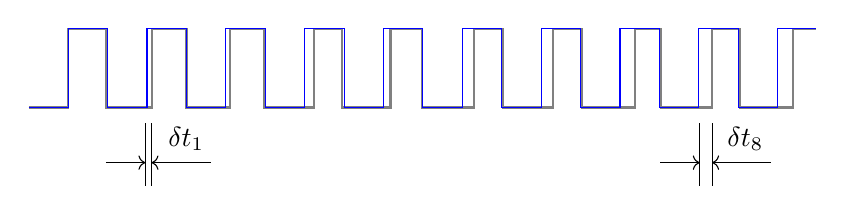 \begin{tikzpicture}[scale=1]
\draw[gray, thick] (0,0) --(0.01,0) --(0.02,0) --(0.03,0) --(0.04,0) --(0.05,0) --(0.06,0) --(0.07,0) --(0.08,0) --(0.09,0) --(0.1,0) --(0.11,0) --(0.12,0) --(0.13,0) --(0.14,0) --(0.15,0) --(0.16,0) --(0.17,0) --(0.18,0) --(0.19,0) --(0.2,0) --(0.21,0) --(0.22,0) --(0.23,0) --(0.24,0) --(0.25,0) --(0.26,0) --(0.27,0) --(0.28,0) --(0.29,0) --(0.3,0) --(0.31,0) --(0.32,0) --(0.33,0) --(0.34,0) --(0.35,0) --(0.36,0) --(0.37,0) --(0.38,0) --(0.39,0) --(0.4,0) --(0.41,0) --(0.42,0) --(0.43,0) --(0.44,0) --(0.451,0) --(0.461,0) --(0.47,0) --(0.48,0) --(0.49,0) --(0.5,0) --(0.5,1) --(0.5,1) --(0.51,1) --(0.52,1) --(0.53,1) --(0.54,1) --(0.551,1) --(0.561,1) --(0.571,1) --(0.581,1) --(0.591,1) --(0.601,1) --(0.611,1) --(0.621,1) --(0.631,1) --(0.641,1) --(0.651,1) --(0.661,1) --(0.671,1) --(0.681,1) --(0.691,1) --(0.701,1) --(0.711,1) --(0.721,1) --(0.731,1) --(0.741,1) --(0.751,1) --(0.761,1) --(0.771,1) --(0.781,1) --(0.791,1) --(0.801,1) --(0.811,1) --(0.821,1) --(0.831,1) --(0.841,1) --(0.851,1) --(0.861,1) --(0.871,1) --(0.881,1) --(0.891,1) --(0.901,1) --(0.911,1) --(0.921,1) --(0.931,1) --(0.941,1) --(0.951,1) --(0.961,1) --(0.971,1) --(0.981,1) --(0.981,0) --(0.981,0) --(0.991,0) --(1.001,0) --(1.011,0) --(1.021,0) --(1.031,0) --(1.041,0) --(1.051,0) --(1.061,0) --(1.071,0) --(1.081,0) --(1.091,0) --(1.101,0) --(1.111,0) --(1.121,0) --(1.131,0) --(1.141,0) --(1.151,0) --(1.161,0) --(1.171,0) --(1.181,0) --(1.191,0) --(1.201,0) --(1.211,0) --(1.221,0) --(1.231,0) --(1.241,0) --(1.251,0) --(1.261,0) --(1.271,0) --(1.281,0) --(1.291,0) --(1.301,0) --(1.311,0) --(1.321,0) --(1.331,0) --(1.341,0) --(1.351,0) --(1.361,0) --(1.371,0) --(1.381,0) --(1.391,0) --(1.401,0) --(1.411,0) --(1.421,0) --(1.431,0) --(1.441,0) --(1.451,0) --(1.461,0) --(1.471,0) --(1.481,0) --(1.491,0) --(1.502,0) --(1.512,0) --(1.522,0) --(1.532,0) --(1.542,0) --(1.552,0) --(1.562,0) --(1.562,1) --(1.562,1) --(1.572,1) --(1.582,1) --(1.592,1) --(1.602,1) --(1.612,1) --(1.622,1) --(1.632,1) --(1.642,1) --(1.652,1) --(1.662,1) --(1.672,1) --(1.682,1) --(1.692,1) --(1.702,1) --(1.712,1) --(1.722,1) --(1.732,1) --(1.742,1) --(1.752,1) --(1.762,1) --(1.772,1) --(1.782,1) --(1.792,1) --(1.802,1) --(1.812,1) --(1.822,1) --(1.832,1) --(1.842,1) --(1.852,1) --(1.862,1) --(1.872,1) --(1.882,1) --(1.892,1) --(1.902,1) --(1.912,1) --(1.922,1) --(1.932,1) --(1.942,1) --(1.952,1) --(1.962,1) --(1.972,1) --(1.982,1) --(1.992,1) --(2.002,1) --(2.002,0) --(2.002,0) --(2.012,0) --(2.022,0) --(2.032,0) --(2.042,0) --(2.052,0) --(2.062,0) --(2.072,0) --(2.082,0) --(2.092,0) --(2.102,0) --(2.112,0) --(2.122,0) --(2.132,0) --(2.142,0) --(2.152,0) --(2.162,0) --(2.172,0) --(2.182,0) --(2.192,0) --(2.202,0) --(2.212,0) --(2.222,0) --(2.232,0) --(2.242,0) --(2.252,0) --(2.262,0) --(2.272,0) --(2.282,0) --(2.292,0) --(2.302,0) --(2.312,0) --(2.322,0) --(2.332,0) --(2.342,0) --(2.352,0) --(2.362,0) --(2.372,0) --(2.382,0) --(2.392,0) --(2.402,0) --(2.412,0) --(2.422,0) --(2.432,0) --(2.442,0) --(2.452,0) --(2.462,0) --(2.472,0) --(2.482,0) --(2.492,0) --(2.503,0) --(2.513,0) --(2.523,0) --(2.533,0) --(2.543,0) --(2.553,0) --(2.553,1) --(2.553,1) --(2.563,1) --(2.573,1) --(2.583,1) --(2.593,1) --(2.603,1) --(2.613,1) --(2.623,1) --(2.633,1) --(2.643,1) --(2.653,1) --(2.663,1) --(2.673,1) --(2.683,1) --(2.693,1) --(2.703,1) --(2.713,1) --(2.723,1) --(2.733,1) --(2.743,1) --(2.753,1) --(2.763,1) --(2.773,1) --(2.783,1) --(2.793,1) --(2.803,1) --(2.813,1) --(2.823,1) --(2.833,1) --(2.843,1) --(2.853,1) --(2.863,1) --(2.873,1) --(2.883,1) --(2.893,1) --(2.903,1) --(2.913,1) --(2.923,1) --(2.933,1) --(2.943,1) --(2.953,1) --(2.963,1) --(2.973,1) --(2.983,1) --(2.983,0) --(2.983,0) --(2.993,0) --(3.003,0) --(3.013,0) --(3.023,0) --(3.033,0) --(3.043,0) --(3.053,0) --(3.063,0) --(3.073,0) --(3.083,0) --(3.093,0) --(3.103,0) --(3.113,0) --(3.123,0) --(3.133,0) --(3.143,0) --(3.153,0) --(3.163,0) --(3.173,0) --(3.183,0) --(3.193,0) --(3.203,0) --(3.213,0) --(3.223,0) --(3.233,0) --(3.243,0) --(3.253,0) --(3.263,0) --(3.273,0) --(3.283,0) --(3.293,0) --(3.303,0) --(3.313,0) --(3.323,0) --(3.333,0) --(3.343,0) --(3.353,0) --(3.363,0) --(3.373,0) --(3.383,0) --(3.393,0) --(3.403,0) --(3.413,0) --(3.423,0) --(3.433,0) --(3.443,0) --(3.453,0) --(3.463,0) --(3.473,0) --(3.483,0) --(3.493,0) --(3.504,0) --(3.514,0) --(3.524,0) --(3.534,0) --(3.544,0) --(3.554,0) --(3.564,0) --(3.574,0) --(3.584,0) --(3.594,0) --(3.604,0) --(3.614,0) --(3.624,0) --(3.624,1) --(3.624,1) --(3.634,1) --(3.644,1) --(3.654,1) --(3.664,1) --(3.674,1) --(3.684,1) --(3.694,1) --(3.704,1) --(3.714,1) --(3.724,1) --(3.734,1) --(3.744,1) --(3.754,1) --(3.764,1) --(3.774,1) --(3.784,1) --(3.794,1) --(3.804,1) --(3.814,1) --(3.824,1) --(3.834,1) --(3.844,1) --(3.854,1) --(3.864,1) --(3.874,1) --(3.884,1) --(3.894,1) --(3.904,1) --(3.914,1) --(3.924,1) --(3.934,1) --(3.944,1) --(3.954,1) --(3.964,1) --(3.974,1) --(3.974,0) --(3.974,0) --(3.984,0) --(3.994,0) --(4.004,0) --(4.014,0) --(4.024,0) --(4.034,0) --(4.044,0) --(4.054,0) --(4.064,0) --(4.074,0) --(4.084,0) --(4.094,0) --(4.104,0) --(4.114,0) --(4.124,0) --(4.134,0) --(4.144,0) --(4.154,0) --(4.164,0) --(4.174,0) --(4.184,0) --(4.194,0) --(4.204,0) --(4.214,0) --(4.224,0) --(4.234,0) --(4.244,0) --(4.254,0) --(4.264,0) --(4.274,0) --(4.284,0) --(4.294,0) --(4.304,0) --(4.314,0) --(4.324,0) --(4.334,0) --(4.344,0) --(4.354,0) --(4.364,0) --(4.374,0) --(4.384,0) --(4.394,0) --(4.404,0) --(4.414,0) --(4.424,0) --(4.434,0) --(4.444,0) --(4.454,0) --(4.464,0) --(4.474,0) --(4.484,0) --(4.494,0) --(4.505,0) --(4.515,0) --(4.525,0) --(4.535,0) --(4.545,0) --(4.555,0) --(4.565,0) --(4.575,0) --(4.585,0) --(4.595,0) --(4.595,1) --(4.595,1) --(4.605,1) --(4.615,1) --(4.625,1) --(4.635,1) --(4.645,1) --(4.655,1) --(4.665,1) --(4.675,1) --(4.685,1) --(4.695,1) --(4.705,1) --(4.715,1) --(4.725,1) --(4.735,1) --(4.745,1) --(4.755,1) --(4.765,1) --(4.775,1) --(4.785,1) --(4.795,1) --(4.805,1) --(4.815,1) --(4.825,1) --(4.835,1) --(4.845,1) --(4.855,1) --(4.865,1) --(4.875,1) --(4.885,1) --(4.895,1) --(4.905,1) --(4.915,1) --(4.925,1) --(4.935,1) --(4.945,1) --(4.955,1) --(4.965,1) --(4.975,1) --(4.985,1) --(4.995,1) --(4.995,0) --(4.995,0) --(5.005,0) --(5.015,0) --(5.025,0) --(5.035,0) --(5.045,0) --(5.055,0) --(5.065,0) --(5.075,0) --(5.085,0) --(5.095,0) --(5.105,0) --(5.115,0) --(5.125,0) --(5.135,0) --(5.145,0) --(5.155,0) --(5.165,0) --(5.175,0) --(5.185,0) --(5.195,0) --(5.205,0) --(5.215,0) --(5.225,0) --(5.235,0) --(5.245,0) --(5.255,0) --(5.265,0) --(5.275,0) --(5.285,0) --(5.295,0) --(5.305,0) --(5.315,0) --(5.325,0) --(5.335,0) --(5.345,0) --(5.355,0) --(5.365,0) --(5.375,0) --(5.385,0) --(5.395,0) --(5.405,0) --(5.415,0) --(5.425,0) --(5.435,0) --(5.445,0) --(5.455,0) --(5.465,0) --(5.475,0) --(5.485,0) --(5.495,0) --(5.506,0) --(5.516,0) --(5.526,0) --(5.536,0) --(5.546,0) --(5.556,0) --(5.566,0) --(5.576,0) --(5.586,0) --(5.596,0) --(5.606,0) --(5.616,0) --(5.626,0) --(5.636,0) --(5.646,0) --(5.656,0) --(5.656,1) --(5.656,1) --(5.666,1) --(5.676,1) --(5.686,1) --(5.696,1) --(5.706,1) --(5.716,1) --(5.726,1) --(5.736,1) --(5.746,1) --(5.756,1) --(5.766,1) --(5.776,1) --(5.786,1) --(5.796,1) --(5.806,1) --(5.816,1) --(5.826,1) --(5.836,1) --(5.846,1) --(5.856,1) --(5.866,1) --(5.876,1) --(5.886,1) --(5.896,1) --(5.906,1) --(5.916,1) --(5.926,1) --(5.936,1) --(5.946,1) --(5.956,1) --(5.966,1) --(5.976,1) --(5.986,1) --(5.996,1) --(6.006,1) --(6.016,1) --(6.026,1) --(6.026,0) --(6.026,0) --(6.036,0) --(6.046,0) --(6.056,0) --(6.066,0) --(6.076,0) --(6.086,0) --(6.096,0) --(6.106,0) --(6.116,0) --(6.126,0) --(6.136,0) --(6.146,0) --(6.156,0) --(6.166,0) --(6.176,0) --(6.186,0) --(6.196,0) --(6.206,0) --(6.216,0) --(6.226,0) --(6.236,0) --(6.246,0) --(6.256,0) --(6.266,0) --(6.276,0) --(6.286,0) --(6.296,0) --(6.306,0) --(6.316,0) --(6.326,0) --(6.336,0) --(6.346,0) --(6.356,0) --(6.366,0) --(6.376,0) --(6.386,0) --(6.396,0) --(6.406,0) --(6.416,0) --(6.426,0) --(6.436,0) --(6.446,0) --(6.456,0) --(6.466,0) --(6.476,0) --(6.486,0) --(6.496,0) --(6.507,0) --(6.517,0) --(6.527,0) --(6.537,0) --(6.547,0) --(6.557,0) --(6.567,0) --(6.577,0) --(6.587,0) --(6.597,0) --(6.607,0) --(6.617,0) --(6.627,0) --(6.637,0) --(6.647,0) --(6.657,0) --(6.657,1) --(6.657,1) --(6.667,1) --(6.677,1) --(6.687,1) --(6.697,1) --(6.707,1) --(6.717,1) --(6.727,1) --(6.737,1) --(6.747,1) --(6.757,1) --(6.767,1) --(6.777,1) --(6.787,1) --(6.797,1) --(6.807,1) --(6.817,1) --(6.827,1) --(6.837,1) --(6.847,1) --(6.857,1) --(6.867,1) --(6.877,1) --(6.887,1) --(6.897,1) --(6.907,1) --(6.917,1) --(6.927,1) --(6.937,1) --(6.947,1) --(6.957,1) --(6.967,1) --(6.977,1) --(6.987,1) --(6.997,1) --(7.007,1) --(7.017,1) --(7.027,1) --(7.027,0) --(7.027,0) --(7.037,0) --(7.047,0) --(7.057,0) --(7.067,0) --(7.077,0) --(7.087,0) --(7.097,0) --(7.107,0) --(7.117,0) --(7.127,0) --(7.137,0) --(7.147,0) --(7.157,0) --(7.167,0) --(7.177,0) --(7.187,0) --(7.197,0) --(7.207,0) --(7.217,0) --(7.227,0) --(7.237,0) --(7.247,0) --(7.257,0) --(7.267,0) --(7.277,0) --(7.287,0) --(7.297,0) --(7.307,0) --(7.317,0) --(7.327,0) --(7.337,0) --(7.347,0) --(7.357,0) --(7.367,0) --(7.377,0) --(7.387,0) --(7.397,0) --(7.407,0) --(7.417,0) --(7.427,0) --(7.437,0) --(7.447,0) --(7.457,0) --(7.467,0) --(7.477,0) --(7.487,0) --(7.497,0) --(7.508,0) --(7.518,0) --(7.528,0) --(7.538,0) --(7.548,0) --(7.558,0) --(7.568,0) --(7.578,0) --(7.588,0) --(7.598,0) --(7.608,0) --(7.618,0) --(7.628,0) --(7.638,0) --(7.648,0) --(7.658,0) --(7.668,0) --(7.678,0) --(7.688,0) --(7.698,0) --(7.698,1) --(7.698,1) --(7.708,1) --(7.718,1) --(7.728,1) --(7.738,1) --(7.748,1) --(7.758,1) --(7.768,1) --(7.778,1) --(7.788,1) --(7.798,1) --(7.808,1) --(7.818,1) --(7.828,1) --(7.838,1) --(7.848,1) --(7.858,1) --(7.868,1) --(7.878,1) --(7.888,1) --(7.898,1) --(7.908,1) --(7.918,1) --(7.928,1) --(7.938,1) --(7.948,1) --(7.958,1) --(7.968,1) --(7.978,1) --(7.988,1) --(7.998,1) --(8.008,1) --(8.018,1) --(8.028,1) --(8.028,0) --(8.028,0) --(8.038,0) --(8.048,0) --(8.058,0) --(8.068,0) --(8.078,0) --(8.088,0) --(8.098,0) --(8.108,0) --(8.118,0) --(8.128,0) --(8.138,0) --(8.148,0) --(8.158,0) --(8.168,0) --(8.178,0) --(8.188,0) --(8.198,0) --(8.208,0) --(8.218,0) --(8.228,0) --(8.238,0) --(8.248,0) --(8.258,0) --(8.268,0) --(8.278,0) --(8.288,0) --(8.298,0) --(8.308,0) --(8.318,0) --(8.328,0) --(8.338,0) --(8.348,0) --(8.358,0) --(8.368,0) --(8.378,0) --(8.388,0) --(8.398,0) --(8.408,0) --(8.418,0) --(8.428,0) --(8.438,0) --(8.448,0) --(8.458,0) --(8.468,0) --(8.478,0) --(8.488,0) --(8.498,0) --(8.509,0) --(8.519,0) --(8.529,0) --(8.539,0) --(8.549,0) --(8.559,0) --(8.569,0) --(8.579,0) --(8.589,0) --(8.599,0) --(8.609,0) --(8.619,0) --(8.629,0) --(8.639,0) --(8.649,0) --(8.659,0) --(8.669,0) --(8.679,0) --(8.679,1) --(8.679,1) --(8.689,1) --(8.699,1) --(8.709,1) --(8.719,1) --(8.729,1) --(8.739,1) --(8.749,1) --(8.759,1) --(8.769,1) --(8.779,1) --(8.789,1) --(8.799,1) --(8.809,1) --(8.819,1) --(8.829,1) --(8.839,1) --(8.849,1) --(8.859,1) --(8.869,1) --(8.879,1) --(8.889,1) --(8.899,1) --(8.909,1) --(8.919,1) --(8.929,1) --(8.939,1) --(8.949,1) --(8.959,1) --(8.969,1) --(8.979,1) --(8.989,1) --(8.999,1) --(9.009,1) --(9.019,1) --(9.029,1) --(9.029,0) --(9.029,0) --(9.039,0) --(9.049,0) --(9.059,0) --(9.069,0) --(9.079,0) --(9.089,0) --(9.099,0) --(9.109,0) --(9.119,0) --(9.129,0) --(9.139,0) --(9.149,0) --(9.159,0) --(9.169,0) --(9.179,0) --(9.189,0) --(9.199,0) --(9.209,0) --(9.219,0) --(9.229,0) --(9.239,0) --(9.249,0) --(9.259,0) --(9.269,0) --(9.279,0) --(9.289,0) --(9.299,0) --(9.309,0) --(9.319,0) --(9.329,0) --(9.339,0) --(9.349,0) --(9.359,0) --(9.369,0) --(9.379,0) --(9.389,0) --(9.399,0) --(9.409,0) --(9.419,0) --(9.429,0) --(9.439,0) --(9.449,0) --(9.459,0) --(9.469,0) --(9.479,0) --(9.489,0) --(9.499,0) --(9.51,0) --(9.52,0) --(9.53,0) --(9.54,0) --(9.55,0) --(9.56,0) --(9.57,0) --(9.58,0) --(9.59,0) --(9.6,0) --(9.61,0) --(9.62,0) --(9.63,0) --(9.64,0) --(9.65,0) --(9.66,0) --(9.67,0) --(9.68,0) --(9.69,0) --(9.7,0) --(9.71,0) --(9.71,1) --(9.71,1) --(9.72,1) --(9.73,1) --(9.74,1) --(9.75,1) --(9.76,1) --(9.77,1) --(9.78,1) --(9.79,1) --(9.8,1) --(9.81,1) --(9.82,1) --(9.83,1) --(9.84,1) --(9.85,1) --(9.86,1) --(9.87,1) --(9.88,1) --(9.89,1) --(9.9,1) --(9.91,1) --(9.92,1) --(9.93,1) --(9.94,1) --(9.95,1) --(9.96,1) --(9.97,1) --(9.98,1) --(9.99,1) --(10,1);


\draw[blue] (0,0) --(0.01,0) --(0.02,0) --(0.03,0) --(0.04,0) --(0.05,0) --(0.06,0) --(0.07,0) --(0.08,0) --(0.09,0) --(0.1,0) --(0.11,0) --(0.12,0) --(0.13,0) --(0.14,0) --(0.15,0) --(0.16,0) --(0.17,0) --(0.18,0) --(0.19,0) --(0.2,0) --(0.21,0) --(0.22,0) --(0.23,0) --(0.24,0) --(0.25,0) --(0.26,0) --(0.27,0) --(0.28,0) --(0.29,0) --(0.3,0) --(0.31,0) --(0.32,0) --(0.33,0) --(0.34,0) --(0.35,0) --(0.36,0) --(0.37,0) --(0.38,0) --(0.39,0) --(0.4,0) --(0.41,0) --(0.42,0) --(0.43,0) --(0.44,0) --(0.451,0) --(0.461,0) --(0.47,0) --(0.48,0) --(0.49,0) --(0.5,0) --(0.5,1) --(0.5,1) --(0.51,1) --(0.52,1) --(0.53,1) --(0.54,1) --(0.551,1) --(0.561,1) --(0.571,1) --(0.581,1) --(0.591,1) --(0.601,1) --(0.611,1) --(0.621,1) --(0.631,1) --(0.641,1) --(0.651,1) --(0.661,1) --(0.671,1) --(0.681,1) --(0.691,1) --(0.701,1) --(0.711,1) --(0.721,1) --(0.731,1) --(0.741,1) --(0.751,1) --(0.761,1) --(0.771,1) --(0.781,1) --(0.791,1) --(0.801,1) --(0.811,1) --(0.821,1) --(0.831,1) --(0.841,1) --(0.851,1) --(0.861,1) --(0.871,1) --(0.881,1) --(0.891,1) --(0.901,1) --(0.911,1) --(0.921,1) --(0.931,1) --(0.941,1) --(0.951,1) --(0.961,1) --(0.971,1) --(0.981,1) --(0.991,1) --(1.001,1) --(1.001,0) --(1.001,0) --(1.011,0) --(1.021,0) --(1.031,0) --(1.041,0) --(1.051,0) --(1.061,0) --(1.071,0) --(1.081,0) --(1.091,0) --(1.101,0) --(1.111,0) --(1.121,0) --(1.131,0) --(1.141,0) --(1.151,0) --(1.161,0) --(1.171,0) --(1.181,0) --(1.191,0) --(1.201,0) --(1.211,0) --(1.221,0) --(1.231,0) --(1.241,0) --(1.251,0) --(1.261,0) --(1.271,0) --(1.281,0) --(1.291,0) --(1.301,0) --(1.311,0) --(1.321,0) --(1.331,0) --(1.341,0) --(1.351,0) --(1.361,0) --(1.371,0) --(1.381,0) --(1.391,0) --(1.401,0) --(1.411,0) --(1.421,0) --(1.431,0) --(1.441,0) --(1.451,0) --(1.461,0) --(1.471,0) --(1.481,0) --(1.491,0) --(1.502,0) --(1.502,1) --(1.502,1) --(1.512,1) --(1.522,1) --(1.532,1) --(1.542,1) --(1.552,1) --(1.562,1) --(1.572,1) --(1.582,1) --(1.592,1) --(1.602,1) --(1.612,1) --(1.622,1) --(1.632,1) --(1.642,1) --(1.652,1) --(1.662,1) --(1.672,1) --(1.682,1) --(1.692,1) --(1.702,1) --(1.712,1) --(1.722,1) --(1.732,1) --(1.742,1) --(1.752,1) --(1.762,1) --(1.772,1) --(1.782,1) --(1.792,1) --(1.802,1) --(1.812,1) --(1.822,1) --(1.832,1) --(1.842,1) --(1.852,1) --(1.862,1) --(1.872,1) --(1.882,1) --(1.892,1) --(1.902,1) --(1.912,1) --(1.922,1) --(1.932,1) --(1.942,1) --(1.952,1) --(1.962,1) --(1.972,1) --(1.982,1) --(1.992,1) --(2.002,1) --(2.002,0) --(2.002,0) --(2.012,0) --(2.022,0) --(2.032,0) --(2.042,0) --(2.052,0) --(2.062,0) --(2.072,0) --(2.082,0) --(2.092,0) --(2.102,0) --(2.112,0) --(2.122,0) --(2.132,0) --(2.142,0) --(2.152,0) --(2.162,0) --(2.172,0) --(2.182,0) --(2.192,0) --(2.202,0) --(2.212,0) --(2.222,0) --(2.232,0) --(2.242,0) --(2.252,0) --(2.262,0) --(2.272,0) --(2.282,0) --(2.292,0) --(2.302,0) --(2.312,0) --(2.322,0) --(2.332,0) --(2.342,0) --(2.352,0) --(2.362,0) --(2.372,0) --(2.382,0) --(2.392,0) --(2.402,0) --(2.412,0) --(2.422,0) --(2.432,0) --(2.442,0) --(2.452,0) --(2.462,0) --(2.472,0) --(2.482,0) --(2.492,0) --(2.503,0) --(2.503,1) --(2.503,1) --(2.513,1) --(2.523,1) --(2.533,1) --(2.543,1) --(2.553,1) --(2.563,1) --(2.573,1) --(2.583,1) --(2.593,1) --(2.603,1) --(2.613,1) --(2.623,1) --(2.633,1) --(2.643,1) --(2.653,1) --(2.663,1) --(2.673,1) --(2.683,1) --(2.693,1) --(2.703,1) --(2.713,1) --(2.723,1) --(2.733,1) --(2.743,1) --(2.753,1) --(2.763,1) --(2.773,1) --(2.783,1) --(2.793,1) --(2.803,1) --(2.813,1) --(2.823,1) --(2.833,1) --(2.843,1) --(2.853,1) --(2.863,1) --(2.873,1) --(2.883,1) --(2.893,1) --(2.903,1) --(2.913,1) --(2.923,1) --(2.933,1) --(2.943,1) --(2.953,1) --(2.963,1) --(2.973,1) --(2.983,1) --(2.993,1) --(3.003,1) --(3.003,0) --(3.003,0) --(3.013,0) --(3.023,0) --(3.033,0) --(3.043,0) --(3.053,0) --(3.063,0) --(3.073,0) --(3.083,0) --(3.093,0) --(3.103,0) --(3.113,0) --(3.123,0) --(3.133,0) --(3.143,0) --(3.153,0) --(3.163,0) --(3.173,0) --(3.183,0) --(3.193,0) --(3.203,0) --(3.213,0) --(3.223,0) --(3.233,0) --(3.243,0) --(3.253,0) --(3.263,0) --(3.273,0) --(3.283,0) --(3.293,0) --(3.303,0) --(3.313,0) --(3.323,0) --(3.333,0) --(3.343,0) --(3.353,0) --(3.363,0) --(3.373,0) --(3.383,0) --(3.393,0) --(3.403,0) --(3.413,0) --(3.423,0) --(3.433,0) --(3.443,0) --(3.453,0) --(3.463,0) --(3.473,0) --(3.483,0) --(3.493,0) --(3.504,0) --(3.504,1) --(3.504,1) --(3.514,1) --(3.524,1) --(3.534,1) --(3.544,1) --(3.554,1) --(3.564,1) --(3.574,1) --(3.584,1) --(3.594,1) --(3.604,1) --(3.614,1) --(3.624,1) --(3.634,1) --(3.644,1) --(3.654,1) --(3.664,1) --(3.674,1) --(3.684,1) --(3.694,1) --(3.704,1) --(3.714,1) --(3.724,1) --(3.734,1) --(3.744,1) --(3.754,1) --(3.764,1) --(3.774,1) --(3.784,1) --(3.794,1) --(3.804,1) --(3.814,1) --(3.824,1) --(3.834,1) --(3.844,1) --(3.854,1) --(3.864,1) --(3.874,1) --(3.884,1) --(3.894,1) --(3.904,1) --(3.914,1) --(3.924,1) --(3.934,1) --(3.944,1) --(3.954,1) --(3.964,1) --(3.974,1) --(3.984,1) --(3.994,1) --(4.004,1) --(4.004,0) --(4.004,0) --(4.014,0) --(4.024,0) --(4.034,0) --(4.044,0) --(4.054,0) --(4.064,0) --(4.074,0) --(4.084,0) --(4.094,0) --(4.104,0) --(4.114,0) --(4.124,0) --(4.134,0) --(4.144,0) --(4.154,0) --(4.164,0) --(4.174,0) --(4.184,0) --(4.194,0) --(4.204,0) --(4.214,0) --(4.224,0) --(4.234,0) --(4.244,0) --(4.254,0) --(4.264,0) --(4.274,0) --(4.284,0) --(4.294,0) --(4.304,0) --(4.314,0) --(4.324,0) --(4.334,0) --(4.344,0) --(4.354,0) --(4.364,0) --(4.374,0) --(4.384,0) --(4.394,0) --(4.404,0) --(4.414,0) --(4.424,0) --(4.434,0) --(4.444,0) --(4.454,0) --(4.464,0) --(4.474,0) --(4.484,0) --(4.494,0) --(4.505,0) --(4.505,1) --(4.505,1) --(4.515,1) --(4.525,1) --(4.535,1) --(4.545,1) --(4.555,1) --(4.565,1) --(4.575,1) --(4.585,1) --(4.595,1) --(4.605,1) --(4.615,1) --(4.625,1) --(4.635,1) --(4.645,1) --(4.655,1) --(4.665,1) --(4.675,1) --(4.685,1) --(4.695,1) --(4.705,1) --(4.715,1) --(4.725,1) --(4.735,1) --(4.745,1) --(4.755,1) --(4.765,1) --(4.775,1) --(4.785,1) --(4.795,1) --(4.805,1) --(4.815,1) --(4.825,1) --(4.835,1) --(4.845,1) --(4.855,1) --(4.865,1) --(4.875,1) --(4.885,1) --(4.895,1) --(4.905,1) --(4.915,1) --(4.925,1) --(4.935,1) --(4.945,1) --(4.955,1) --(4.965,1) --(4.975,1) --(4.985,1) --(4.995,1) --(5.005,1) --(5.005,0) --(5.005,0) --(5.015,0) --(5.025,0) --(5.035,0) --(5.045,0) --(5.055,0) --(5.065,0) --(5.075,0) --(5.085,0) --(5.095,0) --(5.105,0) --(5.115,0) --(5.125,0) --(5.135,0) --(5.145,0) --(5.155,0) --(5.165,0) --(5.175,0) --(5.185,0) --(5.195,0) --(5.205,0) --(5.215,0) --(5.225,0) --(5.235,0) --(5.245,0) --(5.255,0) --(5.265,0) --(5.275,0) --(5.285,0) --(5.295,0) --(5.305,0) --(5.315,0) --(5.325,0) --(5.335,0) --(5.345,0) --(5.355,0) --(5.365,0) --(5.375,0) --(5.385,0) --(5.395,0) --(5.405,0) --(5.415,0) --(5.425,0) --(5.435,0) --(5.445,0) --(5.455,0) --(5.465,0) --(5.475,0) --(5.485,0) --(5.495,0) --(5.506,0) --(5.506,1) --(5.506,1) --(5.516,1) --(5.526,1) --(5.536,1) --(5.546,1) --(5.556,1) --(5.566,1) --(5.576,1) --(5.586,1) --(5.596,1) --(5.606,1) --(5.616,1) --(5.626,1) --(5.636,1) --(5.646,1) --(5.656,1) --(5.666,1) --(5.676,1) --(5.686,1) --(5.696,1) --(5.706,1) --(5.716,1) --(5.726,1) --(5.736,1) --(5.746,1) --(5.756,1) --(5.766,1) --(5.776,1) --(5.786,1) --(5.796,1) --(5.806,1) --(5.816,1) --(5.826,1) --(5.836,1) --(5.846,1) --(5.856,1) --(5.866,1) --(5.876,1) --(5.886,1) --(5.896,1) --(5.906,1) --(5.916,1) --(5.926,1) --(5.936,1) --(5.946,1) --(5.956,1) --(5.966,1) --(5.976,1) --(5.986,1) --(5.996,1) --(6.006,1) --(6.006,0) --(6.006,0) --(6.016,0) --(6.026,0) --(6.036,0) --(6.046,0) --(6.056,0) --(6.066,0) --(6.076,0) --(6.086,0) --(6.096,0) --(6.106,0) --(6.116,0) --(6.126,0) --(6.136,0) --(6.146,0) --(6.156,0) --(6.166,0) --(6.176,0) --(6.186,0) --(6.196,0) --(6.206,0) --(6.216,0) --(6.226,0) --(6.236,0) --(6.246,0) --(6.256,0) --(6.266,0) --(6.276,0) --(6.286,0) --(6.296,0) --(6.306,0) --(6.316,0) --(6.326,0) --(6.336,0) --(6.346,0) --(6.356,0) --(6.366,0) --(6.376,0) --(6.386,0) --(6.396,0) --(6.406,0) --(6.416,0) --(6.426,0) --(6.436,0) --(6.446,0) --(6.456,0) --(6.466,0) --(6.476,0) --(6.486,0) --(6.496,0) --(6.507,0) --(6.507,1) --(6.507,1) --(6.517,1) --(6.527,1) --(6.537,1) --(6.547,1) --(6.557,1) --(6.567,1) --(6.577,1) --(6.587,1) --(6.597,1) --(6.607,1) --(6.617,1) --(6.627,1) --(6.637,1) --(6.647,1) --(6.657,1) --(6.667,1) --(6.677,1) --(6.687,1) --(6.697,1) --(6.707,1) --(6.717,1) --(6.727,1) --(6.737,1) --(6.747,1) --(6.757,1) --(6.767,1) --(6.777,1) --(6.787,1) --(6.797,1) --(6.807,1) --(6.817,1) --(6.827,1) --(6.837,1) --(6.847,1) --(6.857,1) --(6.867,1) --(6.877,1) --(6.887,1) --(6.897,1) --(6.907,1) --(6.917,1) --(6.927,1) --(6.937,1) --(6.947,1) --(6.957,1) --(6.967,1) --(6.977,1) --(6.987,1) --(6.997,1) --(7.007,1) --(7.007,0) --(7.007,0) --(7.017,0) --(7.027,0) --(7.037,0) --(7.047,0) --(7.057,0) --(7.067,0) --(7.077,0) --(7.087,0) --(7.097,0) --(7.107,0) --(7.117,0) --(7.127,0) --(7.137,0) --(7.147,0) --(7.157,0) --(7.167,0) --(7.177,0) --(7.187,0) --(7.197,0) --(7.207,0) --(7.217,0) --(7.227,0) --(7.237,0) --(7.247,0) --(7.257,0) --(7.267,0) --(7.277,0) --(7.287,0) --(7.297,0) --(7.307,0) --(7.317,0) --(7.327,0) --(7.337,0) --(7.347,0) --(7.357,0) --(7.367,0) --(7.377,0) --(7.387,0) --(7.397,0) --(7.407,0) --(7.417,0) --(7.427,0) --(7.437,0) --(7.447,0) --(7.457,0) --(7.467,0) --(7.477,0) --(7.487,0) --(7.497,0) --(7.508,0) --(7.508,1) --(7.508,1) --(7.518,1) --(7.528,1) --(7.538,1) --(7.548,1) --(7.558,1) --(7.568,1) --(7.578,1) --(7.588,1) --(7.598,1) --(7.608,1) --(7.618,1) --(7.628,1) --(7.638,1) --(7.648,1) --(7.658,1) --(7.668,1) --(7.678,1) --(7.688,1) --(7.698,1) --(7.708,1) --(7.718,1) --(7.728,1) --(7.738,1) --(7.748,1) --(7.758,1) --(7.768,1) --(7.778,1) --(7.788,1) --(7.798,1) --(7.808,1) --(7.818,1) --(7.828,1) --(7.838,1) --(7.848,1) --(7.858,1) --(7.868,1) --(7.878,1) --(7.888,1) --(7.898,1) --(7.908,1) --(7.918,1) --(7.928,1) --(7.938,1) --(7.948,1) --(7.958,1) --(7.968,1) --(7.978,1) --(7.988,1) --(7.998,1) --(8.008,1) --(8.008,0) --(8.008,0) --(8.018,0) --(8.028,0) --(8.038,0) --(8.048,0) --(8.058,0) --(8.068,0) --(8.078,0) --(8.088,0) --(8.098,0) --(8.108,0) --(8.118,0) --(8.128,0) --(8.138,0) --(8.148,0) --(8.158,0) --(8.168,0) --(8.178,0) --(8.188,0) --(8.198,0) --(8.208,0) --(8.218,0) --(8.228,0) --(8.238,0) --(8.248,0) --(8.258,0) --(8.268,0) --(8.278,0) --(8.288,0) --(8.298,0) --(8.308,0) --(8.318,0) --(8.328,0) --(8.338,0) --(8.348,0) --(8.358,0) --(8.368,0) --(8.378,0) --(8.388,0) --(8.398,0) --(8.408,0) --(8.418,0) --(8.428,0) --(8.438,0) --(8.448,0) --(8.458,0) --(8.468,0) --(8.478,0) --(8.488,0) --(8.498,0) --(8.509,0) --(8.509,1) --(8.509,1) --(8.519,1) --(8.529,1) --(8.539,1) --(8.549,1) --(8.559,1) --(8.569,1) --(8.579,1) --(8.589,1) --(8.599,1) --(8.609,1) --(8.619,1) --(8.629,1) --(8.639,1) --(8.649,1) --(8.659,1) --(8.669,1) --(8.679,1) --(8.689,1) --(8.699,1) --(8.709,1) --(8.719,1) --(8.729,1) --(8.739,1) --(8.749,1) --(8.759,1) --(8.769,1) --(8.779,1) --(8.789,1) --(8.799,1) --(8.809,1) --(8.819,1) --(8.829,1) --(8.839,1) --(8.849,1) --(8.859,1) --(8.869,1) --(8.879,1) --(8.889,1) --(8.899,1) --(8.909,1) --(8.919,1) --(8.929,1) --(8.939,1) --(8.949,1) --(8.959,1) --(8.969,1) --(8.979,1) --(8.989,1) --(8.999,1) --(9.009,1) --(9.009,0) --(9.009,0) --(9.019,0) --(9.029,0) --(9.039,0) --(9.049,0) --(9.059,0) --(9.069,0) --(9.079,0) --(9.089,0) --(9.099,0) --(9.109,0) --(9.119,0) --(9.129,0) --(9.139,0) --(9.149,0) --(9.159,0) --(9.169,0) --(9.179,0) --(9.189,0) --(9.199,0) --(9.209,0) --(9.219,0) --(9.229,0) --(9.239,0) --(9.249,0) --(9.259,0) --(9.269,0) --(9.279,0) --(9.289,0) --(9.299,0) --(9.309,0) --(9.319,0) --(9.329,0) --(9.339,0) --(9.349,0) --(9.359,0) --(9.369,0) --(9.379,0) --(9.389,0) --(9.399,0) --(9.409,0) --(9.419,0) --(9.429,0) --(9.439,0) --(9.449,0) --(9.459,0) --(9.469,0) --(9.479,0) --(9.489,0) --(9.499,0) --(9.51,0) --(9.51,1) --(9.51,1) --(9.52,1) --(9.53,1) --(9.54,1) --(9.55,1) --(9.56,1) --(9.57,1) --(9.58,1) --(9.59,1) --(9.6,1) --(9.61,1) --(9.62,1) --(9.63,1) --(9.64,1) --(9.65,1) --(9.66,1) --(9.67,1) --(9.68,1) --(9.69,1) --(9.7,1) --(9.71,1) --(9.72,1) --(9.73,1) --(9.74,1) --(9.75,1) --(9.76,1) --(9.77,1) --(9.78,1) --(9.79,1) --(9.8,1) --(9.81,1) --(9.82,1) --(9.83,1) --(9.84,1) --(9.85,1) --(9.86,1) --(9.87,1) --(9.88,1) --(9.89,1) --(9.9,1) --(9.91,1) --(9.92,1) --(9.93,1) --(9.94,1) --(9.95,1) --(9.96,1) --(9.97,1) --(9.98,1) --(9.99,1) --(10,1);



\draw (1.48,-0.2) -- (1.48,-1);
\draw (1.56,-0.2) -- (1.56,-1);
\draw[->] (1.48-0.5,-0.7) -- (1.48,-0.7);
\draw[<-] (1.56,-0.7) -- (1.56+0.75,-0.7);
\node (deltat1) at (2,-0.4) {$\delta t_1$};

\draw (8.52,-0.2) -- (8.52,-1);
\draw (8.68,-0.2) -- (8.68,-1);
\draw[->] (8.52-0.5,-0.7) -- (8.52,-0.7);
\draw[<-] (8.68,-0.7) -- (8.68+0.75,-0.7);
\node (deltat9) at (9.1,-0.4) {$\delta t_8$};






\end{tikzpicture}